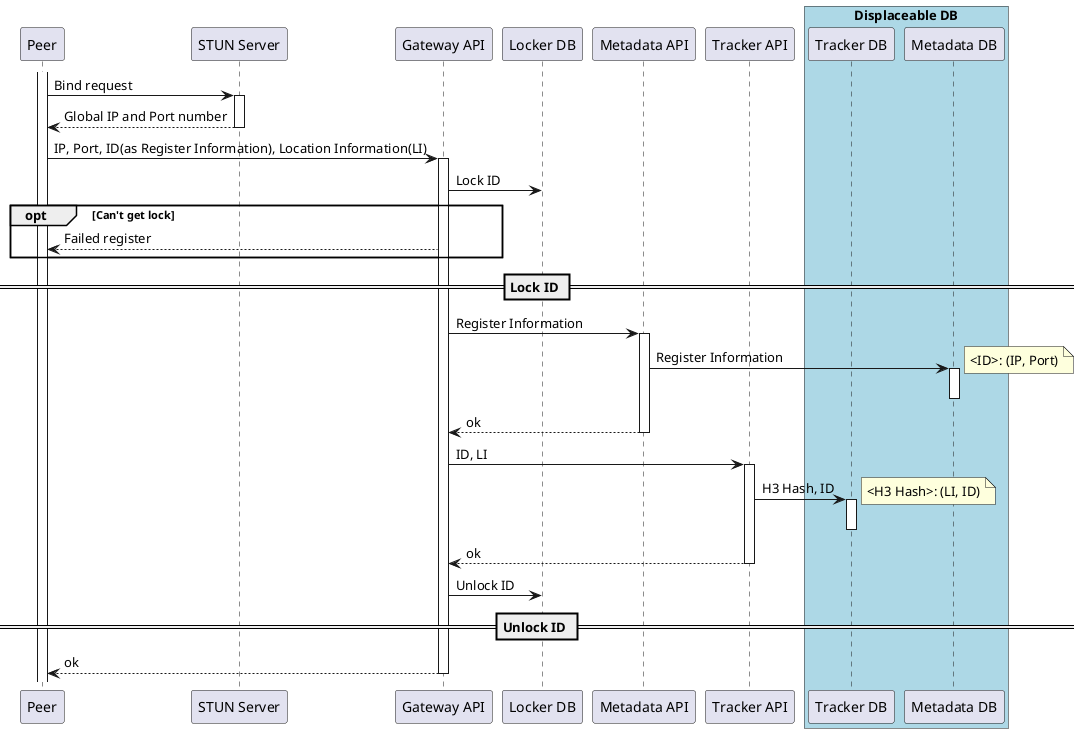 @startuml 

participant "Peer" as peer
participant "STUN Server" as stun

participant "Gateway API" as gateway
participant "Locker DB" as locker

participant "Metadata API" as metadata
participant "Tracker API" as tracker

box "Displaceable DB" #LightBlue
    participant "Tracker DB" as trackerdb
    participant "Metadata DB" as metadb
end box

activate peer
peer -> stun: Bind request
activate stun
stun --> peer: Global IP and Port number
deactivate stun

peer -> gateway: IP, Port, ID(as Register Information), Location Information(LI)
activate gateway
gateway -> locker: Lock ID
opt Can't get lock
    gateway --> peer: Failed register
end
== Lock ID == 
gateway -> metadata: Register Information
activate metadata
metadata -> metadb: Register Information
activate metadb
note right
    <ID>: (IP, Port)
end note
deactivate metadb
metadata --> gateway: ok
deactivate metadata

gateway -> tracker: ID, LI
activate tracker
tracker -> trackerdb: H3 Hash, ID
activate trackerdb
note right
    <H3 Hash>: (LI, ID)
end note
deactivate trackerdb
tracker --> gateway: ok
deactivate tracker
gateway -> locker: Unlock ID
== Unlock ID ==

gateway --> peer: ok
deactivate gateway
@enduml
